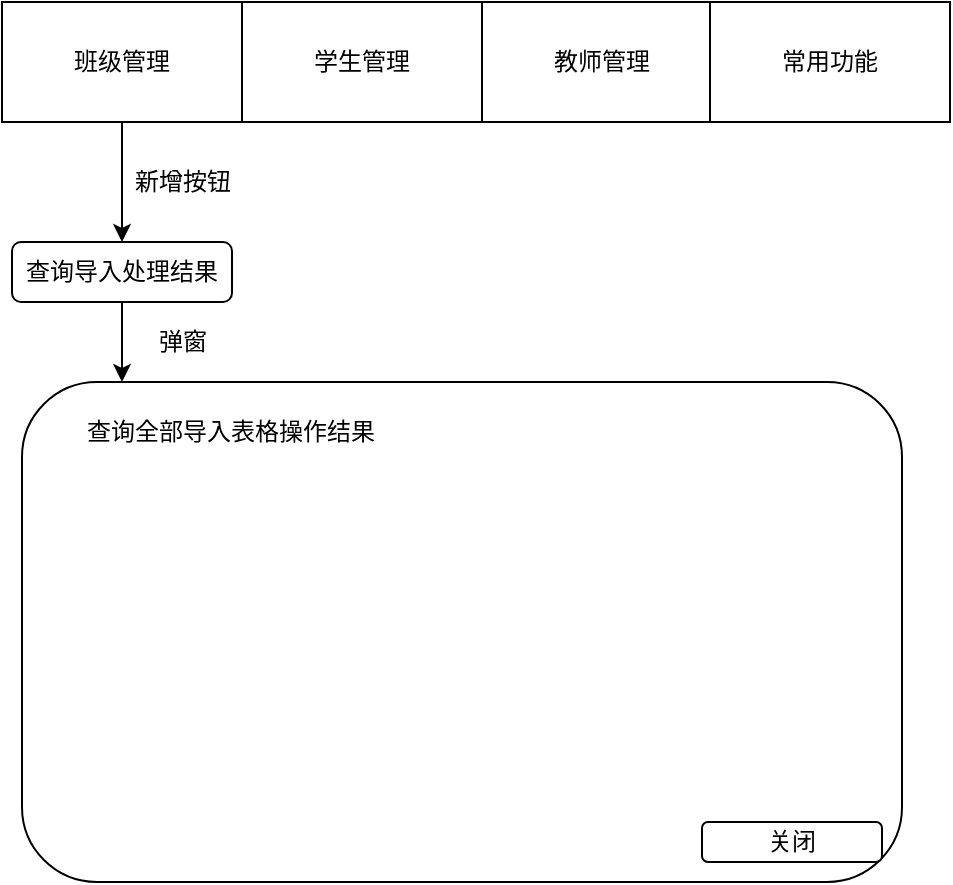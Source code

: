 <mxfile version="15.0.6" type="github">
  <diagram id="C5RBs43oDa-KdzZeNtuy" name="Page-1">
    <mxGraphModel dx="1038" dy="523" grid="1" gridSize="10" guides="1" tooltips="1" connect="1" arrows="1" fold="1" page="1" pageScale="1" pageWidth="827" pageHeight="1169" math="0" shadow="0">
      <root>
        <mxCell id="WIyWlLk6GJQsqaUBKTNV-0" />
        <mxCell id="WIyWlLk6GJQsqaUBKTNV-1" parent="WIyWlLk6GJQsqaUBKTNV-0" />
        <mxCell id="xP28TKMnfKaPImh_fXf6-4" style="edgeStyle=orthogonalEdgeStyle;rounded=0;orthogonalLoop=1;jettySize=auto;html=1;" edge="1" parent="WIyWlLk6GJQsqaUBKTNV-1" source="xP28TKMnfKaPImh_fXf6-0" target="xP28TKMnfKaPImh_fXf6-7">
          <mxGeometry relative="1" as="geometry">
            <mxPoint x="60" y="170" as="targetPoint" />
          </mxGeometry>
        </mxCell>
        <mxCell id="xP28TKMnfKaPImh_fXf6-0" value="班级管理" style="rounded=0;whiteSpace=wrap;html=1;" vertex="1" parent="WIyWlLk6GJQsqaUBKTNV-1">
          <mxGeometry y="50" width="120" height="60" as="geometry" />
        </mxCell>
        <mxCell id="xP28TKMnfKaPImh_fXf6-1" value="学生管理" style="rounded=0;whiteSpace=wrap;html=1;" vertex="1" parent="WIyWlLk6GJQsqaUBKTNV-1">
          <mxGeometry x="120" y="50" width="120" height="60" as="geometry" />
        </mxCell>
        <mxCell id="xP28TKMnfKaPImh_fXf6-2" value="教师管理" style="rounded=0;whiteSpace=wrap;html=1;" vertex="1" parent="WIyWlLk6GJQsqaUBKTNV-1">
          <mxGeometry x="240" y="50" width="120" height="60" as="geometry" />
        </mxCell>
        <mxCell id="xP28TKMnfKaPImh_fXf6-3" value="常用功能" style="rounded=0;whiteSpace=wrap;html=1;" vertex="1" parent="WIyWlLk6GJQsqaUBKTNV-1">
          <mxGeometry x="354" y="50" width="120" height="60" as="geometry" />
        </mxCell>
        <mxCell id="xP28TKMnfKaPImh_fXf6-5" value="新增按钮" style="text;html=1;align=center;verticalAlign=middle;resizable=0;points=[];autosize=1;strokeColor=none;fillColor=none;" vertex="1" parent="WIyWlLk6GJQsqaUBKTNV-1">
          <mxGeometry x="60" y="130" width="60" height="20" as="geometry" />
        </mxCell>
        <mxCell id="xP28TKMnfKaPImh_fXf6-9" style="edgeStyle=orthogonalEdgeStyle;rounded=0;orthogonalLoop=1;jettySize=auto;html=1;" edge="1" parent="WIyWlLk6GJQsqaUBKTNV-1" source="xP28TKMnfKaPImh_fXf6-7">
          <mxGeometry relative="1" as="geometry">
            <mxPoint x="60" y="240" as="targetPoint" />
          </mxGeometry>
        </mxCell>
        <mxCell id="xP28TKMnfKaPImh_fXf6-7" value="查询导入处理结果" style="rounded=1;whiteSpace=wrap;html=1;" vertex="1" parent="WIyWlLk6GJQsqaUBKTNV-1">
          <mxGeometry x="5" y="170" width="110" height="30" as="geometry" />
        </mxCell>
        <mxCell id="xP28TKMnfKaPImh_fXf6-12" value="弹窗" style="text;html=1;align=center;verticalAlign=middle;resizable=0;points=[];autosize=1;strokeColor=none;fillColor=none;" vertex="1" parent="WIyWlLk6GJQsqaUBKTNV-1">
          <mxGeometry x="70" y="210" width="40" height="20" as="geometry" />
        </mxCell>
        <mxCell id="xP28TKMnfKaPImh_fXf6-14" value="" style="group" vertex="1" connectable="0" parent="WIyWlLk6GJQsqaUBKTNV-1">
          <mxGeometry x="10" y="240" width="440" height="250" as="geometry" />
        </mxCell>
        <mxCell id="xP28TKMnfKaPImh_fXf6-11" value="" style="rounded=1;whiteSpace=wrap;html=1;" vertex="1" parent="xP28TKMnfKaPImh_fXf6-14">
          <mxGeometry width="440" height="250" as="geometry" />
        </mxCell>
        <mxCell id="xP28TKMnfKaPImh_fXf6-13" value="查询全部导入表格操作结果" style="text;html=1;strokeColor=none;fillColor=none;align=center;verticalAlign=middle;whiteSpace=wrap;rounded=0;" vertex="1" parent="xP28TKMnfKaPImh_fXf6-14">
          <mxGeometry x="11.579" y="12.5" width="185.263" height="25" as="geometry" />
        </mxCell>
        <mxCell id="xP28TKMnfKaPImh_fXf6-41" value="关闭" style="rounded=1;whiteSpace=wrap;html=1;" vertex="1" parent="xP28TKMnfKaPImh_fXf6-14">
          <mxGeometry x="340" y="220" width="90" height="20" as="geometry" />
        </mxCell>
      </root>
    </mxGraphModel>
  </diagram>
</mxfile>
